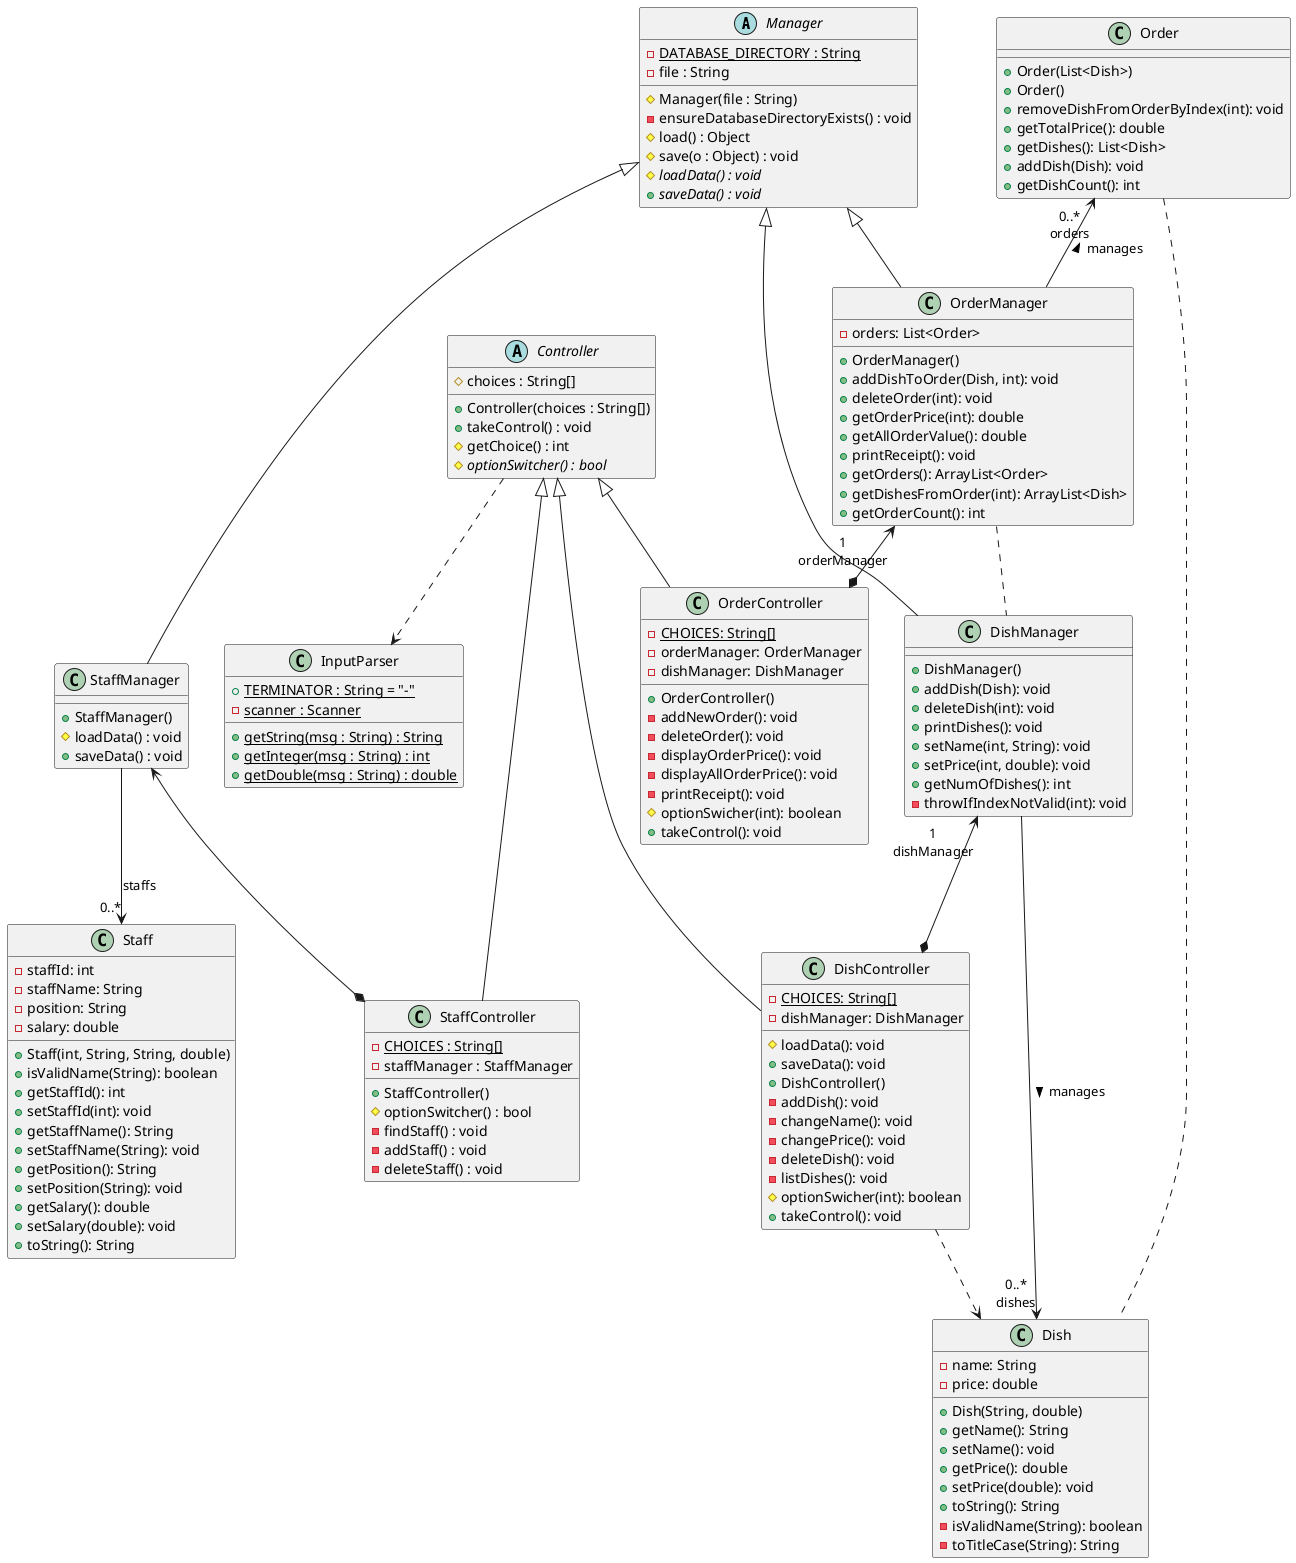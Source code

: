 @startuml
abstract class Manager {
-{static}DATABASE_DIRECTORY : String
-file : String
#Manager(file : String)
-ensureDatabaseDirectoryExists() : void
#load() : Object
#save(o : Object) : void
#{abstract}loadData() : void
+{abstract}saveData() : void
}

class StaffManager {
+StaffManager()
#loadData() : void
+saveData() : void
}

abstract class Controller {
#choices : String[]
+Controller(choices : String[])
+takeControl() : void
#getChoice() : int
#{abstract}optionSwitcher() : bool
}

class StaffController {
-{static}CHOICES : String[]
-staffManager : StaffManager
+StaffController()
#optionSwitcher() : bool
-findStaff() : void
-addStaff() : void
-deleteStaff() : void
}

class Staff {
    -staffId: int
    -staffName: String
    -position: String
    -salary: double
    +Staff(int, String, String, double)
    +isValidName(String): boolean
    +getStaffId(): int
    +setStaffId(int): void
    +getStaffName(): String
    +setStaffName(String): void
    +getPosition(): String
    +setPosition(String): void
    +getSalary(): double
    +setSalary(double): void
    +toString(): String
}

class InputParser {
+{static}TERMINATOR : String = "-"
-{static}scanner : Scanner
+{static}getString(msg : String) : String
+{static}getInteger(msg : String) : int
+{static}getDouble(msg : String) : double
}

class Dish {
    -name: String
    -price: double
    +Dish(String, double)
    +getName(): String
    +setName(): void
    +getPrice(): double
    +setPrice(double): void
    +toString(): String
    -isValidName(String): boolean
    -toTitleCase(String): String
}

class DishManager {
    +DishManager()
    +addDish(Dish): void
    +deleteDish(int): void
    +printDishes(): void
    +setName(int, String): void
    +setPrice(int, double): void
    +getNumOfDishes(): int
    -throwIfIndexNotValid(int): void
}

class DishController {
    -{static}CHOICES: String[]
    -dishManager: DishManager
    #loadData(): void
    +saveData(): void
    +DishController()
    -addDish(): void
    -changeName(): void
    -changePrice(): void
    -deleteDish(): void
    -listDishes(): void
    #optionSwicher(int): boolean
    +takeControl(): void
}

class Order {
    +Order(List<Dish>)
    +Order()
    +removeDishFromOrderByIndex(int): void
    +getTotalPrice(): double
    +getDishes(): List<Dish>
    +addDish(Dish): void
    +getDishCount(): int
}

class OrderManager {
    -orders: List<Order>
    +OrderManager()
    +addDishToOrder(Dish, int): void
    +deleteOrder(int): void
    +getOrderPrice(int): double
    +getAllOrderValue(): double
    +printReceipt(): void
    +getOrders(): ArrayList<Order>
    +getDishesFromOrder(int): ArrayList<Dish>
    +getOrderCount(): int
}

class OrderController {
    -{static}CHOICES: String[]
    -orderManager: OrderManager
    -dishManager: DishManager
    +OrderController()
    -addNewOrder(): void
    -deleteOrder(): void
    -displayOrderPrice(): void
    -displayAllOrderPrice(): void
    -printReceipt(): void
    #optionSwicher(int): boolean
    +takeControl(): void
}

'Staff relations
Manager <|--- StaffManager
StaffManager <--* StaffController
Controller <|--- StaffController
Controller ..> InputParser
StaffManager --> "0..*" Staff : staffs

'Dish relations
Manager <|-- DishManager
Controller <|-- DishController
Dish "0..*\ndishes" <-- DishManager: manages <
DishManager "1\ndishManager" <--* DishController
DishController .-> Dish

'Order relations
Manager <|-- OrderManager
Controller <|-- OrderController
Order "0..*\norders" <-- OrderManager: manages <
OrderManager "1\norderManager" <--* OrderController
OrderManager .. DishManager
Order .. Dish

@enduml